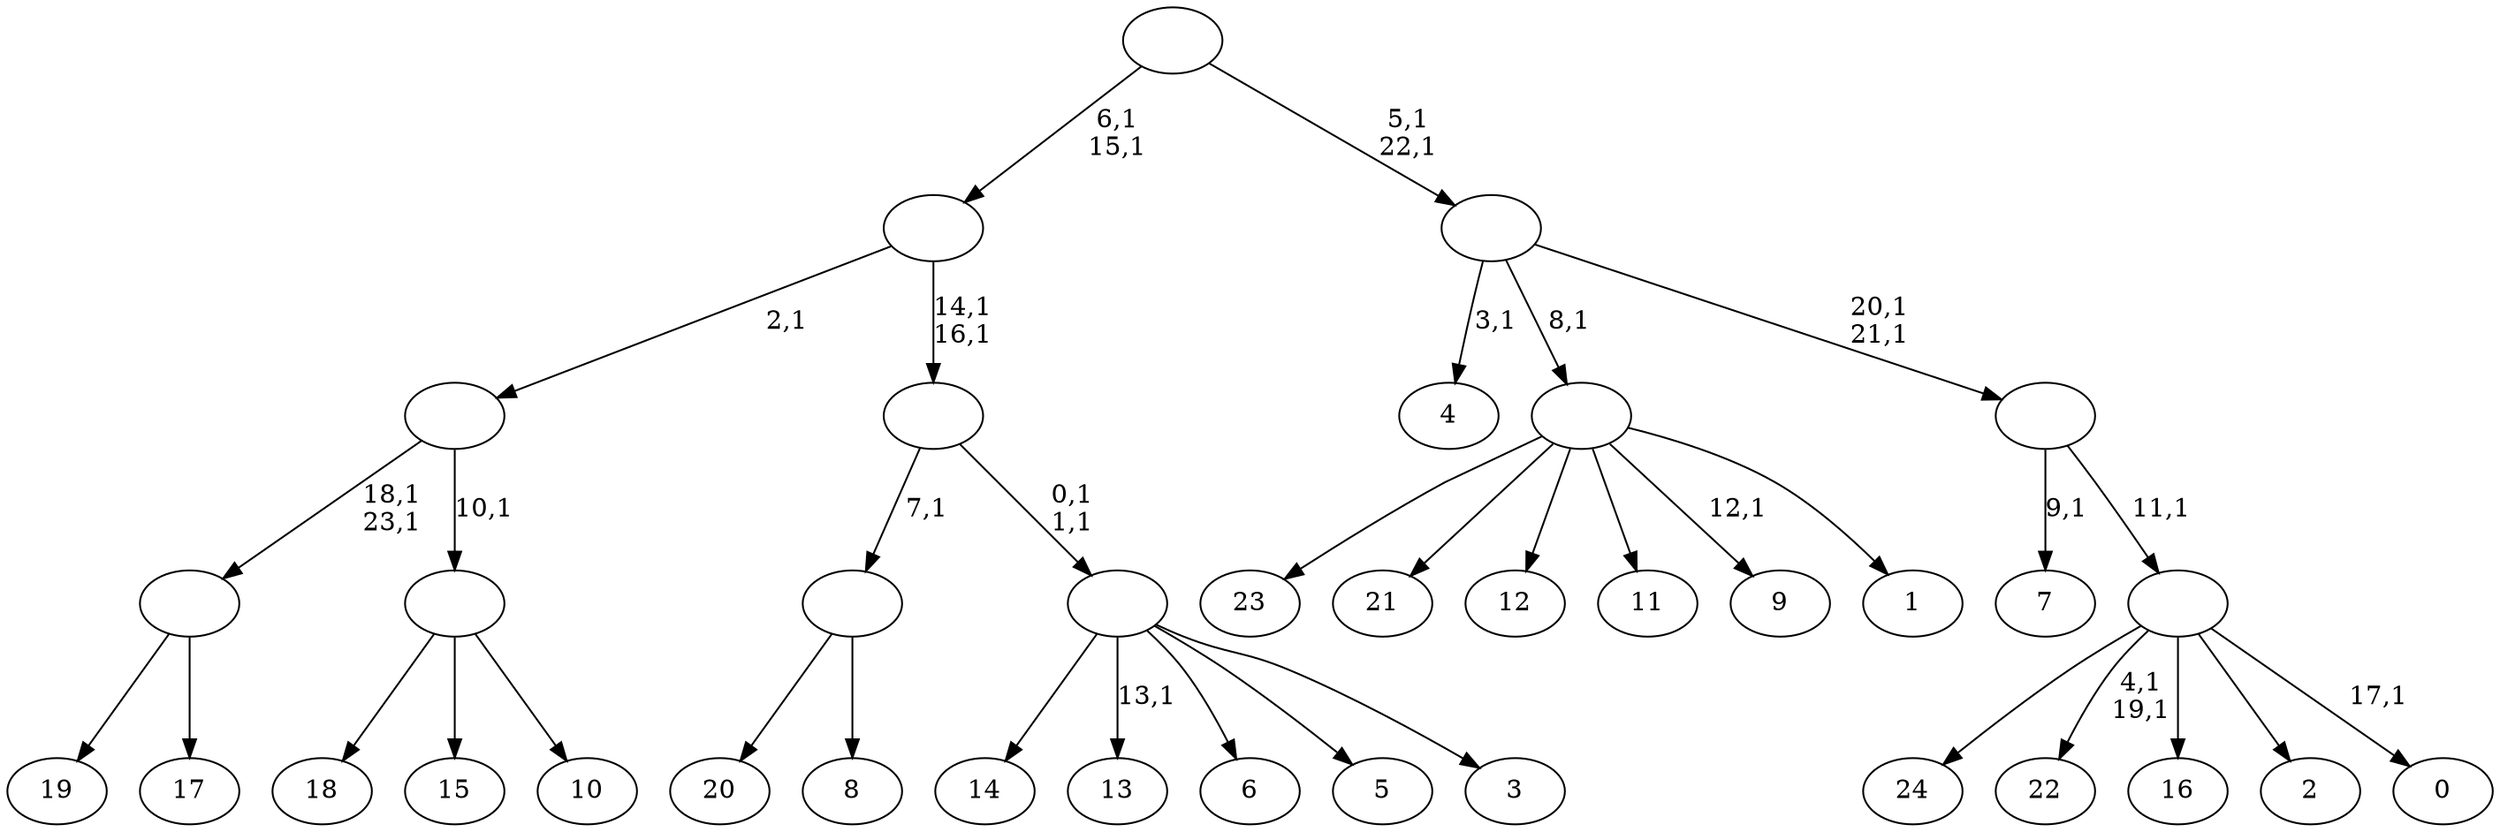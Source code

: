 digraph T {
	49 [label="24"]
	48 [label="23"]
	47 [label="22"]
	44 [label="21"]
	43 [label="20"]
	42 [label="19"]
	41 [label="18"]
	40 [label="17"]
	39 [label=""]
	37 [label="16"]
	36 [label="15"]
	35 [label="14"]
	34 [label="13"]
	32 [label="12"]
	31 [label="11"]
	30 [label="10"]
	29 [label=""]
	28 [label=""]
	27 [label="9"]
	25 [label="8"]
	24 [label=""]
	23 [label="7"]
	21 [label="6"]
	20 [label="5"]
	19 [label="4"]
	17 [label="3"]
	16 [label=""]
	14 [label=""]
	12 [label=""]
	10 [label="2"]
	9 [label="1"]
	8 [label=""]
	7 [label="0"]
	5 [label=""]
	4 [label=""]
	2 [label=""]
	0 [label=""]
	39 -> 42 [label=""]
	39 -> 40 [label=""]
	29 -> 41 [label=""]
	29 -> 36 [label=""]
	29 -> 30 [label=""]
	28 -> 39 [label="18,1\n23,1"]
	28 -> 29 [label="10,1"]
	24 -> 43 [label=""]
	24 -> 25 [label=""]
	16 -> 34 [label="13,1"]
	16 -> 35 [label=""]
	16 -> 21 [label=""]
	16 -> 20 [label=""]
	16 -> 17 [label=""]
	14 -> 16 [label="0,1\n1,1"]
	14 -> 24 [label="7,1"]
	12 -> 14 [label="14,1\n16,1"]
	12 -> 28 [label="2,1"]
	8 -> 27 [label="12,1"]
	8 -> 48 [label=""]
	8 -> 44 [label=""]
	8 -> 32 [label=""]
	8 -> 31 [label=""]
	8 -> 9 [label=""]
	5 -> 7 [label="17,1"]
	5 -> 47 [label="4,1\n19,1"]
	5 -> 49 [label=""]
	5 -> 37 [label=""]
	5 -> 10 [label=""]
	4 -> 23 [label="9,1"]
	4 -> 5 [label="11,1"]
	2 -> 4 [label="20,1\n21,1"]
	2 -> 19 [label="3,1"]
	2 -> 8 [label="8,1"]
	0 -> 2 [label="5,1\n22,1"]
	0 -> 12 [label="6,1\n15,1"]
}
